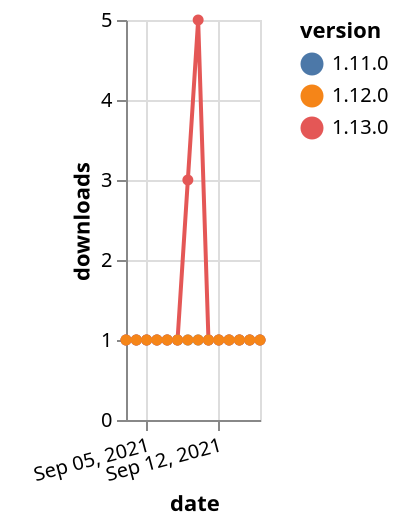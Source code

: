 {"$schema": "https://vega.github.io/schema/vega-lite/v5.json", "description": "A simple bar chart with embedded data.", "data": {"values": [{"date": "2021-09-03", "total": 212, "delta": 1, "version": "1.11.0"}, {"date": "2021-09-04", "total": 213, "delta": 1, "version": "1.11.0"}, {"date": "2021-09-05", "total": 214, "delta": 1, "version": "1.11.0"}, {"date": "2021-09-06", "total": 215, "delta": 1, "version": "1.11.0"}, {"date": "2021-09-07", "total": 216, "delta": 1, "version": "1.11.0"}, {"date": "2021-09-08", "total": 217, "delta": 1, "version": "1.11.0"}, {"date": "2021-09-09", "total": 218, "delta": 1, "version": "1.11.0"}, {"date": "2021-09-10", "total": 219, "delta": 1, "version": "1.11.0"}, {"date": "2021-09-11", "total": 220, "delta": 1, "version": "1.11.0"}, {"date": "2021-09-12", "total": 221, "delta": 1, "version": "1.11.0"}, {"date": "2021-09-13", "total": 222, "delta": 1, "version": "1.11.0"}, {"date": "2021-09-14", "total": 223, "delta": 1, "version": "1.11.0"}, {"date": "2021-09-15", "total": 224, "delta": 1, "version": "1.11.0"}, {"date": "2021-09-16", "total": 225, "delta": 1, "version": "1.11.0"}, {"date": "2021-09-03", "total": 272, "delta": 1, "version": "1.13.0"}, {"date": "2021-09-04", "total": 273, "delta": 1, "version": "1.13.0"}, {"date": "2021-09-05", "total": 274, "delta": 1, "version": "1.13.0"}, {"date": "2021-09-06", "total": 275, "delta": 1, "version": "1.13.0"}, {"date": "2021-09-07", "total": 276, "delta": 1, "version": "1.13.0"}, {"date": "2021-09-08", "total": 277, "delta": 1, "version": "1.13.0"}, {"date": "2021-09-09", "total": 280, "delta": 3, "version": "1.13.0"}, {"date": "2021-09-10", "total": 285, "delta": 5, "version": "1.13.0"}, {"date": "2021-09-11", "total": 286, "delta": 1, "version": "1.13.0"}, {"date": "2021-09-12", "total": 287, "delta": 1, "version": "1.13.0"}, {"date": "2021-09-13", "total": 288, "delta": 1, "version": "1.13.0"}, {"date": "2021-09-14", "total": 289, "delta": 1, "version": "1.13.0"}, {"date": "2021-09-15", "total": 290, "delta": 1, "version": "1.13.0"}, {"date": "2021-09-16", "total": 291, "delta": 1, "version": "1.13.0"}, {"date": "2021-09-03", "total": 177, "delta": 1, "version": "1.12.0"}, {"date": "2021-09-04", "total": 178, "delta": 1, "version": "1.12.0"}, {"date": "2021-09-05", "total": 179, "delta": 1, "version": "1.12.0"}, {"date": "2021-09-06", "total": 180, "delta": 1, "version": "1.12.0"}, {"date": "2021-09-07", "total": 181, "delta": 1, "version": "1.12.0"}, {"date": "2021-09-08", "total": 182, "delta": 1, "version": "1.12.0"}, {"date": "2021-09-09", "total": 183, "delta": 1, "version": "1.12.0"}, {"date": "2021-09-10", "total": 184, "delta": 1, "version": "1.12.0"}, {"date": "2021-09-11", "total": 185, "delta": 1, "version": "1.12.0"}, {"date": "2021-09-12", "total": 186, "delta": 1, "version": "1.12.0"}, {"date": "2021-09-13", "total": 187, "delta": 1, "version": "1.12.0"}, {"date": "2021-09-14", "total": 188, "delta": 1, "version": "1.12.0"}, {"date": "2021-09-15", "total": 189, "delta": 1, "version": "1.12.0"}, {"date": "2021-09-16", "total": 190, "delta": 1, "version": "1.12.0"}]}, "width": "container", "mark": {"type": "line", "point": {"filled": true}}, "encoding": {"x": {"field": "date", "type": "temporal", "timeUnit": "yearmonthdate", "title": "date", "axis": {"labelAngle": -15}}, "y": {"field": "delta", "type": "quantitative", "title": "downloads"}, "color": {"field": "version", "type": "nominal"}, "tooltip": {"field": "delta"}}}